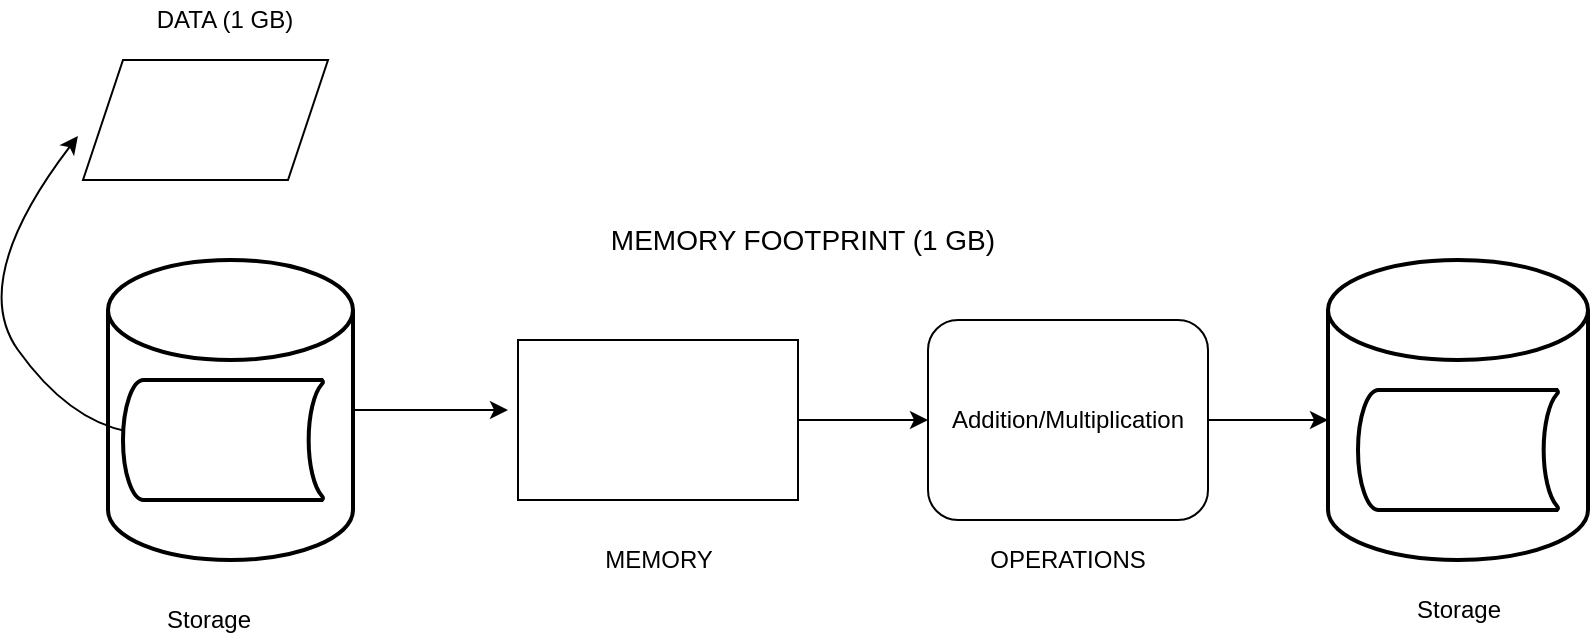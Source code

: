 <mxfile version="20.0.1" type="github" pages="2">
  <diagram id="Z8lrXqX6yz6kbstdvlWV" name="Page-1">
    <mxGraphModel dx="1426" dy="682" grid="1" gridSize="10" guides="1" tooltips="1" connect="1" arrows="1" fold="1" page="1" pageScale="1" pageWidth="850" pageHeight="1100" math="0" shadow="0">
      <root>
        <mxCell id="0" />
        <mxCell id="1" parent="0" />
        <mxCell id="oXiDiRz2OlUj9Z5k04bY-2" style="edgeStyle=orthogonalEdgeStyle;rounded=0;orthogonalLoop=1;jettySize=auto;html=1;" parent="1" source="6_9mZuORXE2Q4QrDQ7FA-3" edge="1">
          <mxGeometry relative="1" as="geometry">
            <mxPoint x="280" y="445" as="targetPoint" />
          </mxGeometry>
        </mxCell>
        <mxCell id="6_9mZuORXE2Q4QrDQ7FA-3" value="" style="strokeWidth=2;html=1;shape=mxgraph.flowchart.database;whiteSpace=wrap;" parent="1" vertex="1">
          <mxGeometry x="80" y="370" width="122.5" height="150" as="geometry" />
        </mxCell>
        <mxCell id="6_9mZuORXE2Q4QrDQ7FA-9" value="" style="curved=1;endArrow=classic;html=1;rounded=0;entryX=-0.042;entryY=0.867;entryDx=0;entryDy=0;entryPerimeter=0;" parent="1" edge="1">
          <mxGeometry width="50" height="50" relative="1" as="geometry">
            <mxPoint x="90" y="455.806" as="sourcePoint" />
            <mxPoint x="64.96" y="308.03" as="targetPoint" />
            <Array as="points">
              <mxPoint x="60" y="450" />
              <mxPoint x="10" y="380" />
            </Array>
          </mxGeometry>
        </mxCell>
        <mxCell id="6_9mZuORXE2Q4QrDQ7FA-26" style="edgeStyle=orthogonalEdgeStyle;rounded=0;orthogonalLoop=1;jettySize=auto;html=1;entryX=0;entryY=0.5;entryDx=0;entryDy=0;" parent="1" source="6_9mZuORXE2Q4QrDQ7FA-10" edge="1">
          <mxGeometry relative="1" as="geometry">
            <mxPoint x="490" y="450" as="targetPoint" />
          </mxGeometry>
        </mxCell>
        <mxCell id="6_9mZuORXE2Q4QrDQ7FA-10" value="" style="rounded=0;whiteSpace=wrap;html=1;" parent="1" vertex="1">
          <mxGeometry x="285" y="410" width="140" height="80" as="geometry" />
        </mxCell>
        <mxCell id="6_9mZuORXE2Q4QrDQ7FA-27" style="edgeStyle=orthogonalEdgeStyle;rounded=0;orthogonalLoop=1;jettySize=auto;html=1;exitX=1;exitY=0.5;exitDx=0;exitDy=0;" parent="1" edge="1">
          <mxGeometry relative="1" as="geometry">
            <mxPoint x="690" y="450" as="targetPoint" />
            <mxPoint x="630" y="450" as="sourcePoint" />
          </mxGeometry>
        </mxCell>
        <mxCell id="6_9mZuORXE2Q4QrDQ7FA-18" value="DATA (1 GB)" style="text;html=1;align=center;verticalAlign=middle;resizable=0;points=[];autosize=1;strokeColor=none;fillColor=none;" parent="1" vertex="1">
          <mxGeometry x="97.5" y="240" width="80" height="20" as="geometry" />
        </mxCell>
        <mxCell id="6_9mZuORXE2Q4QrDQ7FA-19" value="Storage" style="text;html=1;align=center;verticalAlign=middle;resizable=0;points=[];autosize=1;strokeColor=none;fillColor=none;" parent="1" vertex="1">
          <mxGeometry x="100" y="540" width="60" height="20" as="geometry" />
        </mxCell>
        <mxCell id="6_9mZuORXE2Q4QrDQ7FA-20" value="MEMORY" style="text;html=1;align=center;verticalAlign=middle;resizable=0;points=[];autosize=1;strokeColor=none;fillColor=none;" parent="1" vertex="1">
          <mxGeometry x="320" y="510" width="70" height="20" as="geometry" />
        </mxCell>
        <mxCell id="6_9mZuORXE2Q4QrDQ7FA-21" value="OPERATIONS" style="text;html=1;strokeColor=none;fillColor=none;align=center;verticalAlign=middle;whiteSpace=wrap;rounded=0;" parent="1" vertex="1">
          <mxGeometry x="530" y="505" width="60" height="30" as="geometry" />
        </mxCell>
        <mxCell id="6_9mZuORXE2Q4QrDQ7FA-25" value="" style="strokeWidth=2;html=1;shape=mxgraph.flowchart.database;whiteSpace=wrap;" parent="1" vertex="1">
          <mxGeometry x="690" y="370" width="130" height="150" as="geometry" />
        </mxCell>
        <mxCell id="6_9mZuORXE2Q4QrDQ7FA-29" value="&lt;font style=&quot;font-size: 14px;&quot;&gt;MEMORY FOOTPRINT (1 GB)&lt;/font&gt;" style="text;html=1;strokeColor=none;fillColor=none;align=center;verticalAlign=middle;whiteSpace=wrap;rounded=0;" parent="1" vertex="1">
          <mxGeometry x="275" y="340" width="305" height="40" as="geometry" />
        </mxCell>
        <mxCell id="6_9mZuORXE2Q4QrDQ7FA-31" value="Storage" style="text;html=1;align=center;verticalAlign=middle;resizable=0;points=[];autosize=1;strokeColor=none;fillColor=none;" parent="1" vertex="1">
          <mxGeometry x="725" y="535" width="60" height="20" as="geometry" />
        </mxCell>
        <mxCell id="5tmDZQe3rC7Hb5RAuCj9-1" value="Addition/Multiplication" style="rounded=1;whiteSpace=wrap;html=1;" vertex="1" parent="1">
          <mxGeometry x="490" y="400" width="140" height="100" as="geometry" />
        </mxCell>
        <mxCell id="5tmDZQe3rC7Hb5RAuCj9-2" value="" style="strokeWidth=2;html=1;shape=mxgraph.flowchart.stored_data;whiteSpace=wrap;" vertex="1" parent="1">
          <mxGeometry x="705" y="435" width="100" height="60" as="geometry" />
        </mxCell>
        <mxCell id="5tmDZQe3rC7Hb5RAuCj9-4" value="" style="strokeWidth=2;html=1;shape=mxgraph.flowchart.stored_data;whiteSpace=wrap;" vertex="1" parent="1">
          <mxGeometry x="87.5" y="430" width="100" height="60" as="geometry" />
        </mxCell>
        <mxCell id="5tmDZQe3rC7Hb5RAuCj9-5" value="" style="shape=parallelogram;perimeter=parallelogramPerimeter;whiteSpace=wrap;html=1;fixedSize=1;" vertex="1" parent="1">
          <mxGeometry x="67.5" y="270" width="122.5" height="60" as="geometry" />
        </mxCell>
      </root>
    </mxGraphModel>
  </diagram>
  <diagram id="1ztoNeXD7PFyYtZOvBii" name="Page-2">
    <mxGraphModel dx="1186" dy="682" grid="1" gridSize="10" guides="1" tooltips="1" connect="1" arrows="1" fold="1" page="1" pageScale="1" pageWidth="850" pageHeight="1100" math="0" shadow="0">
      <root>
        <mxCell id="0" />
        <mxCell id="1" parent="0" />
        <mxCell id="k-AqpE8-ASwYvUotrjOZ-1" style="edgeStyle=orthogonalEdgeStyle;rounded=0;orthogonalLoop=1;jettySize=auto;html=1;" edge="1" parent="1" source="k-AqpE8-ASwYvUotrjOZ-2">
          <mxGeometry relative="1" as="geometry">
            <mxPoint x="290" y="450" as="targetPoint" />
          </mxGeometry>
        </mxCell>
        <mxCell id="k-AqpE8-ASwYvUotrjOZ-2" value="" style="strokeWidth=2;html=1;shape=mxgraph.flowchart.database;whiteSpace=wrap;" vertex="1" parent="1">
          <mxGeometry x="70" y="370" width="130" height="160" as="geometry" />
        </mxCell>
        <mxCell id="k-AqpE8-ASwYvUotrjOZ-3" value="" style="verticalLabelPosition=bottom;verticalAlign=top;html=1;shape=mxgraph.basic.patternFillRect;fillStyle=grid;step=5;fillStrokeWidth=0.2;fillStrokeColor=#dddddd;" vertex="1" parent="1">
          <mxGeometry x="70" y="230" width="120" height="90" as="geometry" />
        </mxCell>
        <mxCell id="k-AqpE8-ASwYvUotrjOZ-4" value="" style="rounded=0;whiteSpace=wrap;html=1;" vertex="1" parent="1">
          <mxGeometry x="90" y="440" width="95" height="50" as="geometry" />
        </mxCell>
        <mxCell id="k-AqpE8-ASwYvUotrjOZ-5" value="" style="curved=1;endArrow=classic;html=1;rounded=0;entryX=-0.042;entryY=0.867;entryDx=0;entryDy=0;entryPerimeter=0;" edge="1" parent="1" source="k-AqpE8-ASwYvUotrjOZ-4" target="k-AqpE8-ASwYvUotrjOZ-3">
          <mxGeometry width="50" height="50" relative="1" as="geometry">
            <mxPoint x="10" y="410" as="sourcePoint" />
            <mxPoint x="60" y="360" as="targetPoint" />
            <Array as="points">
              <mxPoint x="60" y="450" />
              <mxPoint x="10" y="380" />
            </Array>
          </mxGeometry>
        </mxCell>
        <mxCell id="k-AqpE8-ASwYvUotrjOZ-22" style="edgeStyle=orthogonalEdgeStyle;rounded=0;orthogonalLoop=1;jettySize=auto;html=1;fontSize=14;" edge="1" parent="1" source="k-AqpE8-ASwYvUotrjOZ-7" target="k-AqpE8-ASwYvUotrjOZ-9">
          <mxGeometry relative="1" as="geometry" />
        </mxCell>
        <mxCell id="k-AqpE8-ASwYvUotrjOZ-7" value="" style="rounded=0;whiteSpace=wrap;html=1;" vertex="1" parent="1">
          <mxGeometry x="290" y="440" width="20" height="20" as="geometry" />
        </mxCell>
        <mxCell id="k-AqpE8-ASwYvUotrjOZ-8" style="edgeStyle=orthogonalEdgeStyle;rounded=0;orthogonalLoop=1;jettySize=auto;html=1;exitX=1;exitY=0.5;exitDx=0;exitDy=0;" edge="1" parent="1" source="k-AqpE8-ASwYvUotrjOZ-9">
          <mxGeometry relative="1" as="geometry">
            <mxPoint x="690" y="450" as="targetPoint" />
          </mxGeometry>
        </mxCell>
        <mxCell id="k-AqpE8-ASwYvUotrjOZ-9" value="ADDITION/&lt;br&gt;MULTIPLICATION" style="rounded=0;whiteSpace=wrap;html=1;" vertex="1" parent="1">
          <mxGeometry x="490" y="410" width="140" height="80" as="geometry" />
        </mxCell>
        <mxCell id="k-AqpE8-ASwYvUotrjOZ-10" value="Storage" style="text;html=1;align=center;verticalAlign=middle;resizable=0;points=[];autosize=1;strokeColor=none;fillColor=none;" vertex="1" parent="1">
          <mxGeometry x="100" y="540" width="60" height="20" as="geometry" />
        </mxCell>
        <mxCell id="k-AqpE8-ASwYvUotrjOZ-11" value="MEMORY" style="text;html=1;align=center;verticalAlign=middle;resizable=0;points=[];autosize=1;strokeColor=none;fillColor=none;" vertex="1" parent="1">
          <mxGeometry x="265" y="480" width="70" height="20" as="geometry" />
        </mxCell>
        <mxCell id="k-AqpE8-ASwYvUotrjOZ-12" value="OPERATIONS" style="text;html=1;strokeColor=none;fillColor=none;align=center;verticalAlign=middle;whiteSpace=wrap;rounded=0;" vertex="1" parent="1">
          <mxGeometry x="530" y="500" width="60" height="30" as="geometry" />
        </mxCell>
        <mxCell id="k-AqpE8-ASwYvUotrjOZ-13" value="" style="strokeWidth=2;html=1;shape=mxgraph.flowchart.database;whiteSpace=wrap;" vertex="1" parent="1">
          <mxGeometry x="690" y="370" width="130" height="150" as="geometry" />
        </mxCell>
        <mxCell id="k-AqpE8-ASwYvUotrjOZ-15" value="&lt;font style=&quot;font-size: 14px;&quot;&gt;MEMORY FOOTPRINT 1KB&lt;/font&gt;" style="text;html=1;strokeColor=none;fillColor=none;align=center;verticalAlign=middle;whiteSpace=wrap;rounded=0;" vertex="1" parent="1">
          <mxGeometry x="275" y="340" width="305" height="40" as="geometry" />
        </mxCell>
        <mxCell id="k-AqpE8-ASwYvUotrjOZ-16" value="Storage" style="text;html=1;align=center;verticalAlign=middle;resizable=0;points=[];autosize=1;strokeColor=none;fillColor=none;" vertex="1" parent="1">
          <mxGeometry x="725" y="535" width="60" height="20" as="geometry" />
        </mxCell>
        <mxCell id="k-AqpE8-ASwYvUotrjOZ-18" value="" style="rounded=0;whiteSpace=wrap;html=1;fontSize=14;fillColor=#FF3333;" vertex="1" parent="1">
          <mxGeometry x="165" y="440" width="20" height="20" as="geometry" />
        </mxCell>
        <mxCell id="k-AqpE8-ASwYvUotrjOZ-20" value="" style="rounded=0;whiteSpace=wrap;html=1;fontSize=14;fillColor=#FF3333;" vertex="1" parent="1">
          <mxGeometry x="700" y="440" width="20" height="20" as="geometry" />
        </mxCell>
        <mxCell id="k-AqpE8-ASwYvUotrjOZ-25" value="" style="endArrow=classic;html=1;rounded=0;fontSize=14;entryX=0.769;entryY=0;entryDx=0;entryDy=0;entryPerimeter=0;" edge="1" parent="1" target="k-AqpE8-ASwYvUotrjOZ-2">
          <mxGeometry width="50" height="50" relative="1" as="geometry">
            <mxPoint x="740" y="360" as="sourcePoint" />
            <mxPoint x="170" y="340" as="targetPoint" />
            <Array as="points">
              <mxPoint x="740" y="330" />
              <mxPoint x="170" y="330" />
            </Array>
          </mxGeometry>
        </mxCell>
      </root>
    </mxGraphModel>
  </diagram>
</mxfile>

